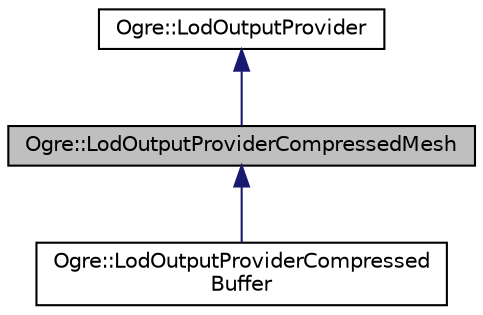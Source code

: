 digraph "Ogre::LodOutputProviderCompressedMesh"
{
  bgcolor="transparent";
  edge [fontname="Helvetica",fontsize="10",labelfontname="Helvetica",labelfontsize="10"];
  node [fontname="Helvetica",fontsize="10",shape=record];
  Node0 [label="Ogre::LodOutputProviderCompressedMesh",height=0.2,width=0.4,color="black", fillcolor="grey75", style="filled", fontcolor="black"];
  Node1 -> Node0 [dir="back",color="midnightblue",fontsize="10",style="solid",fontname="Helvetica"];
  Node1 [label="Ogre::LodOutputProvider",height=0.2,width=0.4,color="black",URL="$class_ogre_1_1_lod_output_provider.html"];
  Node0 -> Node2 [dir="back",color="midnightblue",fontsize="10",style="solid",fontname="Helvetica"];
  Node2 [label="Ogre::LodOutputProviderCompressed\lBuffer",height=0.2,width=0.4,color="black",URL="$class_ogre_1_1_lod_output_provider_compressed_buffer.html"];
}
